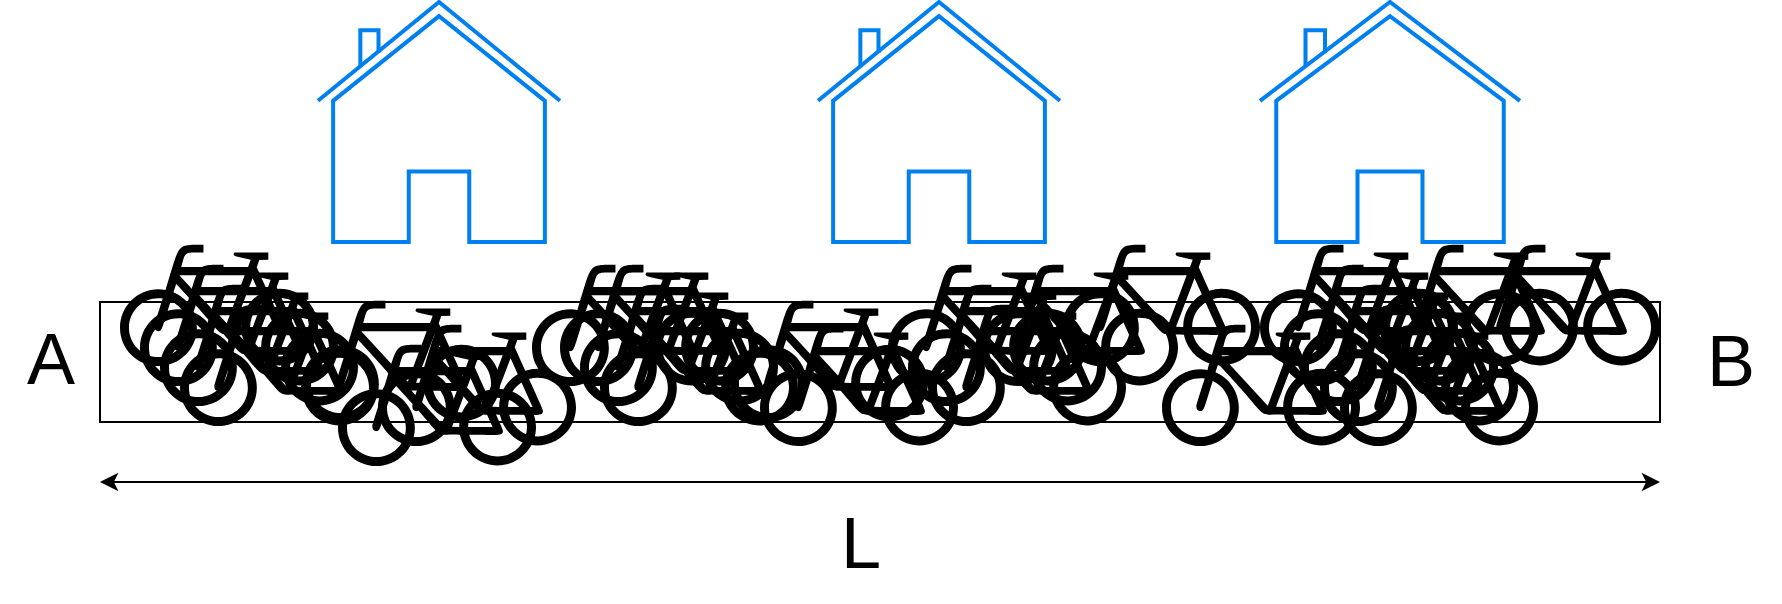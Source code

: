 <mxfile version="21.5.2" type="github">
  <diagram name="第 1 页" id="wUjRHstoBrihornpt0V6">
    <mxGraphModel dx="2048" dy="766" grid="1" gridSize="10" guides="1" tooltips="1" connect="1" arrows="1" fold="1" page="1" pageScale="1" pageWidth="827" pageHeight="1169" math="0" shadow="0">
      <root>
        <mxCell id="0" />
        <mxCell id="1" parent="0" />
        <mxCell id="kDgOQdKx38EdroFYzAoS-2" value="" style="html=1;verticalLabelPosition=bottom;align=center;labelBackgroundColor=#ffffff;verticalAlign=top;strokeWidth=2;strokeColor=#0080F0;shadow=0;dashed=0;shape=mxgraph.ios7.icons.home;" vertex="1" parent="1">
          <mxGeometry x="129" y="280" width="121" height="120" as="geometry" />
        </mxCell>
        <mxCell id="kDgOQdKx38EdroFYzAoS-4" value="" style="html=1;verticalLabelPosition=bottom;align=center;labelBackgroundColor=#ffffff;verticalAlign=top;strokeWidth=2;strokeColor=#0080F0;shadow=0;dashed=0;shape=mxgraph.ios7.icons.home;" vertex="1" parent="1">
          <mxGeometry x="379" y="280" width="121" height="120" as="geometry" />
        </mxCell>
        <mxCell id="kDgOQdKx38EdroFYzAoS-5" value="" style="html=1;verticalLabelPosition=bottom;align=center;labelBackgroundColor=#ffffff;verticalAlign=top;strokeWidth=2;strokeColor=#0080F0;shadow=0;dashed=0;shape=mxgraph.ios7.icons.home;" vertex="1" parent="1">
          <mxGeometry x="600" y="280" width="130" height="120" as="geometry" />
        </mxCell>
        <mxCell id="kDgOQdKx38EdroFYzAoS-6" value="" style="rounded=0;whiteSpace=wrap;html=1;" vertex="1" parent="1">
          <mxGeometry x="20" y="430" width="780" height="60" as="geometry" />
        </mxCell>
        <mxCell id="kDgOQdKx38EdroFYzAoS-7" value="" style="shape=mxgraph.signs.transportation.bicycle_1;html=1;pointerEvents=1;fillColor=#000000;strokeColor=none;verticalLabelPosition=bottom;verticalAlign=top;align=center;" vertex="1" parent="1">
          <mxGeometry x="30" y="400" width="99" height="62" as="geometry" />
        </mxCell>
        <mxCell id="kDgOQdKx38EdroFYzAoS-8" value="" style="shape=mxgraph.signs.transportation.bicycle_1;html=1;pointerEvents=1;fillColor=#000000;strokeColor=none;verticalLabelPosition=bottom;verticalAlign=top;align=center;" vertex="1" parent="1">
          <mxGeometry x="40" y="410" width="99" height="62" as="geometry" />
        </mxCell>
        <mxCell id="kDgOQdKx38EdroFYzAoS-9" value="" style="shape=mxgraph.signs.transportation.bicycle_1;html=1;pointerEvents=1;fillColor=#000000;strokeColor=none;verticalLabelPosition=bottom;verticalAlign=top;align=center;" vertex="1" parent="1">
          <mxGeometry x="50" y="420" width="99" height="62" as="geometry" />
        </mxCell>
        <mxCell id="kDgOQdKx38EdroFYzAoS-10" value="" style="shape=mxgraph.signs.transportation.bicycle_1;html=1;pointerEvents=1;fillColor=#000000;strokeColor=none;verticalLabelPosition=bottom;verticalAlign=top;align=center;" vertex="1" parent="1">
          <mxGeometry x="60" y="430" width="99" height="62" as="geometry" />
        </mxCell>
        <mxCell id="kDgOQdKx38EdroFYzAoS-11" value="" style="shape=mxgraph.signs.transportation.bicycle_1;html=1;pointerEvents=1;fillColor=#000000;strokeColor=none;verticalLabelPosition=bottom;verticalAlign=top;align=center;" vertex="1" parent="1">
          <mxGeometry x="121" y="428" width="99" height="62" as="geometry" />
        </mxCell>
        <mxCell id="kDgOQdKx38EdroFYzAoS-12" value="" style="shape=mxgraph.signs.transportation.bicycle_1;html=1;pointerEvents=1;fillColor=#000000;strokeColor=none;verticalLabelPosition=bottom;verticalAlign=top;align=center;" vertex="1" parent="1">
          <mxGeometry x="159" y="440" width="99" height="62" as="geometry" />
        </mxCell>
        <mxCell id="kDgOQdKx38EdroFYzAoS-13" value="" style="shape=mxgraph.signs.transportation.bicycle_1;html=1;pointerEvents=1;fillColor=#000000;strokeColor=none;verticalLabelPosition=bottom;verticalAlign=top;align=center;" vertex="1" parent="1">
          <mxGeometry x="139" y="450" width="99" height="62" as="geometry" />
        </mxCell>
        <mxCell id="kDgOQdKx38EdroFYzAoS-14" value="" style="shape=mxgraph.signs.transportation.bicycle_1;html=1;pointerEvents=1;fillColor=#000000;strokeColor=none;verticalLabelPosition=bottom;verticalAlign=top;align=center;" vertex="1" parent="1">
          <mxGeometry x="250" y="410" width="99" height="62" as="geometry" />
        </mxCell>
        <mxCell id="kDgOQdKx38EdroFYzAoS-15" value="" style="shape=mxgraph.signs.transportation.bicycle_1;html=1;pointerEvents=1;fillColor=#000000;strokeColor=none;verticalLabelPosition=bottom;verticalAlign=top;align=center;" vertex="1" parent="1">
          <mxGeometry x="260" y="420" width="99" height="62" as="geometry" />
        </mxCell>
        <mxCell id="kDgOQdKx38EdroFYzAoS-16" value="" style="shape=mxgraph.signs.transportation.bicycle_1;html=1;pointerEvents=1;fillColor=#000000;strokeColor=none;verticalLabelPosition=bottom;verticalAlign=top;align=center;" vertex="1" parent="1">
          <mxGeometry x="270" y="430" width="99" height="62" as="geometry" />
        </mxCell>
        <mxCell id="kDgOQdKx38EdroFYzAoS-17" value="" style="shape=mxgraph.signs.transportation.bicycle_1;html=1;pointerEvents=1;fillColor=#000000;strokeColor=none;verticalLabelPosition=bottom;verticalAlign=top;align=center;" vertex="1" parent="1">
          <mxGeometry x="236" y="410" width="99" height="62" as="geometry" />
        </mxCell>
        <mxCell id="kDgOQdKx38EdroFYzAoS-18" value="" style="shape=mxgraph.signs.transportation.bicycle_1;html=1;pointerEvents=1;fillColor=#000000;strokeColor=none;verticalLabelPosition=bottom;verticalAlign=top;align=center;" vertex="1" parent="1">
          <mxGeometry x="335" y="428" width="99" height="62" as="geometry" />
        </mxCell>
        <mxCell id="kDgOQdKx38EdroFYzAoS-19" value="" style="shape=mxgraph.signs.transportation.bicycle_1;html=1;pointerEvents=1;fillColor=#000000;strokeColor=none;verticalLabelPosition=bottom;verticalAlign=top;align=center;" vertex="1" parent="1">
          <mxGeometry x="350" y="440" width="99" height="62" as="geometry" />
        </mxCell>
        <mxCell id="kDgOQdKx38EdroFYzAoS-20" value="" style="shape=mxgraph.signs.transportation.bicycle_1;html=1;pointerEvents=1;fillColor=#000000;strokeColor=none;verticalLabelPosition=bottom;verticalAlign=top;align=center;" vertex="1" parent="1">
          <mxGeometry x="414" y="410" width="99" height="62" as="geometry" />
        </mxCell>
        <mxCell id="kDgOQdKx38EdroFYzAoS-23" value="" style="shape=mxgraph.signs.transportation.bicycle_1;html=1;pointerEvents=1;fillColor=#000000;strokeColor=none;verticalLabelPosition=bottom;verticalAlign=top;align=center;" vertex="1" parent="1">
          <mxGeometry x="424" y="420" width="99" height="62" as="geometry" />
        </mxCell>
        <mxCell id="kDgOQdKx38EdroFYzAoS-24" value="" style="shape=mxgraph.signs.transportation.bicycle_1;html=1;pointerEvents=1;fillColor=#000000;strokeColor=none;verticalLabelPosition=bottom;verticalAlign=top;align=center;" vertex="1" parent="1">
          <mxGeometry x="434" y="430" width="99" height="62" as="geometry" />
        </mxCell>
        <mxCell id="kDgOQdKx38EdroFYzAoS-25" value="" style="shape=mxgraph.signs.transportation.bicycle_1;html=1;pointerEvents=1;fillColor=#000000;strokeColor=none;verticalLabelPosition=bottom;verticalAlign=top;align=center;" vertex="1" parent="1">
          <mxGeometry x="460" y="410" width="99" height="62" as="geometry" />
        </mxCell>
        <mxCell id="kDgOQdKx38EdroFYzAoS-26" value="" style="shape=mxgraph.signs.transportation.bicycle_1;html=1;pointerEvents=1;fillColor=#000000;strokeColor=none;verticalLabelPosition=bottom;verticalAlign=top;align=center;" vertex="1" parent="1">
          <mxGeometry x="501" y="400" width="99" height="62" as="geometry" />
        </mxCell>
        <mxCell id="kDgOQdKx38EdroFYzAoS-27" value="" style="shape=mxgraph.signs.transportation.bicycle_1;html=1;pointerEvents=1;fillColor=#000000;strokeColor=none;verticalLabelPosition=bottom;verticalAlign=top;align=center;" vertex="1" parent="1">
          <mxGeometry x="551" y="440" width="99" height="62" as="geometry" />
        </mxCell>
        <mxCell id="kDgOQdKx38EdroFYzAoS-28" value="" style="shape=mxgraph.signs.transportation.bicycle_1;html=1;pointerEvents=1;fillColor=#000000;strokeColor=none;verticalLabelPosition=bottom;verticalAlign=top;align=center;" vertex="1" parent="1">
          <mxGeometry x="600" y="400" width="99" height="62" as="geometry" />
        </mxCell>
        <mxCell id="kDgOQdKx38EdroFYzAoS-29" value="" style="shape=mxgraph.signs.transportation.bicycle_1;html=1;pointerEvents=1;fillColor=#000000;strokeColor=none;verticalLabelPosition=bottom;verticalAlign=top;align=center;" vertex="1" parent="1">
          <mxGeometry x="610" y="410" width="99" height="62" as="geometry" />
        </mxCell>
        <mxCell id="kDgOQdKx38EdroFYzAoS-30" value="" style="shape=mxgraph.signs.transportation.bicycle_1;html=1;pointerEvents=1;fillColor=#000000;strokeColor=none;verticalLabelPosition=bottom;verticalAlign=top;align=center;" vertex="1" parent="1">
          <mxGeometry x="620" y="420" width="99" height="62" as="geometry" />
        </mxCell>
        <mxCell id="kDgOQdKx38EdroFYzAoS-31" value="" style="shape=mxgraph.signs.transportation.bicycle_1;html=1;pointerEvents=1;fillColor=#000000;strokeColor=none;verticalLabelPosition=bottom;verticalAlign=top;align=center;" vertex="1" parent="1">
          <mxGeometry x="630" y="430" width="99" height="62" as="geometry" />
        </mxCell>
        <mxCell id="kDgOQdKx38EdroFYzAoS-32" value="" style="shape=mxgraph.signs.transportation.bicycle_1;html=1;pointerEvents=1;fillColor=#000000;strokeColor=none;verticalLabelPosition=bottom;verticalAlign=top;align=center;" vertex="1" parent="1">
          <mxGeometry x="640" y="440" width="99" height="62" as="geometry" />
        </mxCell>
        <mxCell id="kDgOQdKx38EdroFYzAoS-33" value="" style="shape=mxgraph.signs.transportation.bicycle_1;html=1;pointerEvents=1;fillColor=#000000;strokeColor=none;verticalLabelPosition=bottom;verticalAlign=top;align=center;" vertex="1" parent="1">
          <mxGeometry x="660" y="400" width="99" height="62" as="geometry" />
        </mxCell>
        <mxCell id="kDgOQdKx38EdroFYzAoS-34" value="" style="shape=mxgraph.signs.transportation.bicycle_1;html=1;pointerEvents=1;fillColor=#000000;strokeColor=none;verticalLabelPosition=bottom;verticalAlign=top;align=center;" vertex="1" parent="1">
          <mxGeometry x="701" y="400" width="99" height="62" as="geometry" />
        </mxCell>
        <mxCell id="kDgOQdKx38EdroFYzAoS-36" value="&lt;font style=&quot;font-size: 36px;&quot;&gt;A&lt;/font&gt;" style="text;html=1;align=center;verticalAlign=middle;resizable=0;points=[];autosize=1;strokeColor=none;fillColor=none;" vertex="1" parent="1">
          <mxGeometry x="-30" y="428" width="50" height="60" as="geometry" />
        </mxCell>
        <mxCell id="kDgOQdKx38EdroFYzAoS-37" value="&lt;font style=&quot;font-size: 36px;&quot;&gt;B&lt;/font&gt;" style="text;html=1;align=center;verticalAlign=middle;resizable=0;points=[];autosize=1;strokeColor=none;fillColor=none;" vertex="1" parent="1">
          <mxGeometry x="810" y="429" width="50" height="60" as="geometry" />
        </mxCell>
        <mxCell id="kDgOQdKx38EdroFYzAoS-38" value="" style="endArrow=classic;startArrow=classic;html=1;rounded=0;" edge="1" parent="1">
          <mxGeometry width="50" height="50" relative="1" as="geometry">
            <mxPoint x="20" y="520" as="sourcePoint" />
            <mxPoint x="800" y="520" as="targetPoint" />
          </mxGeometry>
        </mxCell>
        <mxCell id="kDgOQdKx38EdroFYzAoS-39" value="&lt;font style=&quot;font-size: 36px;&quot;&gt;L&lt;/font&gt;" style="text;html=1;align=center;verticalAlign=middle;resizable=0;points=[];autosize=1;strokeColor=none;fillColor=none;" vertex="1" parent="1">
          <mxGeometry x="379.5" y="520" width="40" height="60" as="geometry" />
        </mxCell>
      </root>
    </mxGraphModel>
  </diagram>
</mxfile>
